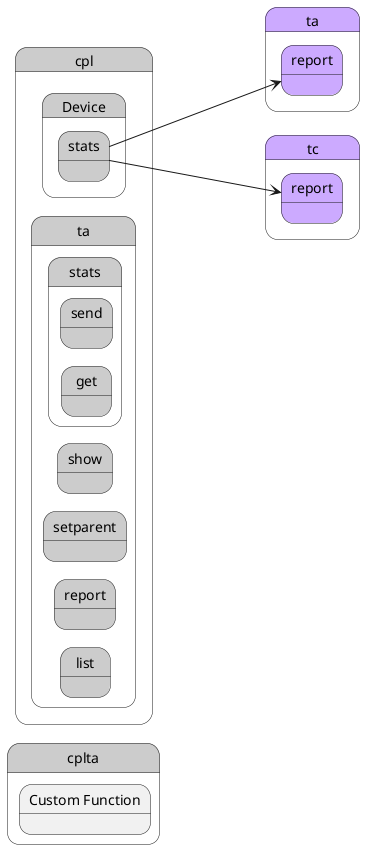 @startuml
left to right direction


state "cpl" as cpl #cccccc {
state "ta" as cplta #cccccc {
}
}


state "cplta" as pstatename #cccccc {
    state "Custom Function" as tafunction {
    }
}

        state "cpl" as cpl #cccccc {
state "ta" as cplta #cccccc {
state "list" as cpltalist #cccccc {
}
}
}


        state "cpl" as cpl #cccccc {
state "ta" as cplta #cccccc {
state "report" as cpltareport #cccccc {
}
}
}


        state "cpl" as cpl #cccccc {
state "ta" as cplta #cccccc {
state "setparent" as cpltasetparent #cccccc {
}
}
}


        state "cpl" as cpl #cccccc {
state "ta" as cplta #cccccc {
state "show" as cpltashow #cccccc {
}
}
}


        state "cpl" as cpl #cccccc {
state "ta" as cplta #cccccc {
state "stats" as cpltastats #cccccc {
state "get" as cpltastatsget #cccccc {
}
}
}
}


        state "cpl" as cpl #cccccc {
state "ta" as cplta #cccccc {
state "stats" as cpltastats #cccccc {
state "send" as cpltastatssend #cccccc {
}
}
}
}




        state "cpl" as cpl #cccccc {
state "Device" as cpldevice #cccccc {
state "stats" as cpldevicestats #cccccc {
}
}
}

        
    state "ta" as ta #ccaaff {
state "report" as tareport #ccaaff {
}
}

    cpldevicestats ---> tareport
  
    state "tc" as tc #ccaaff {
state "report" as tcreport #ccaaff {
}
}

    cpldevicestats ---> tcreport
  



@enduml
